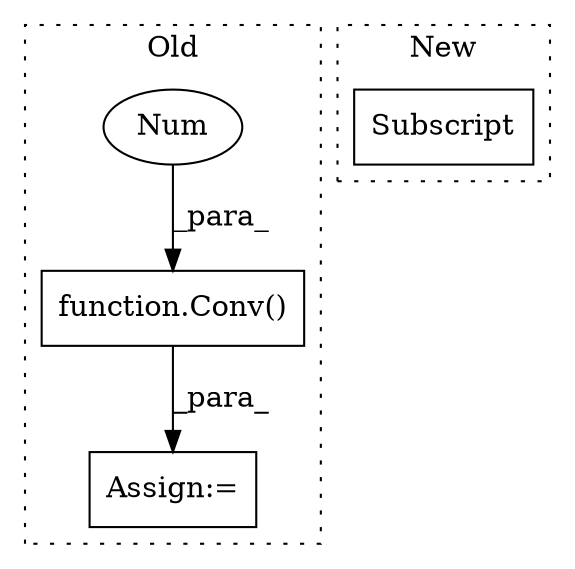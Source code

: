 digraph G {
subgraph cluster0 {
1 [label="function.Conv()" a="75" s="5594,5647" l="5,1" shape="box"];
3 [label="Num" a="76" s="5646" l="1" shape="ellipse"];
4 [label="Assign:=" a="68" s="5564" l="3" shape="box"];
label = "Old";
style="dotted";
}
subgraph cluster1 {
2 [label="Subscript" a="63" s="7546,0" l="22,0" shape="box"];
label = "New";
style="dotted";
}
1 -> 4 [label="_para_"];
3 -> 1 [label="_para_"];
}